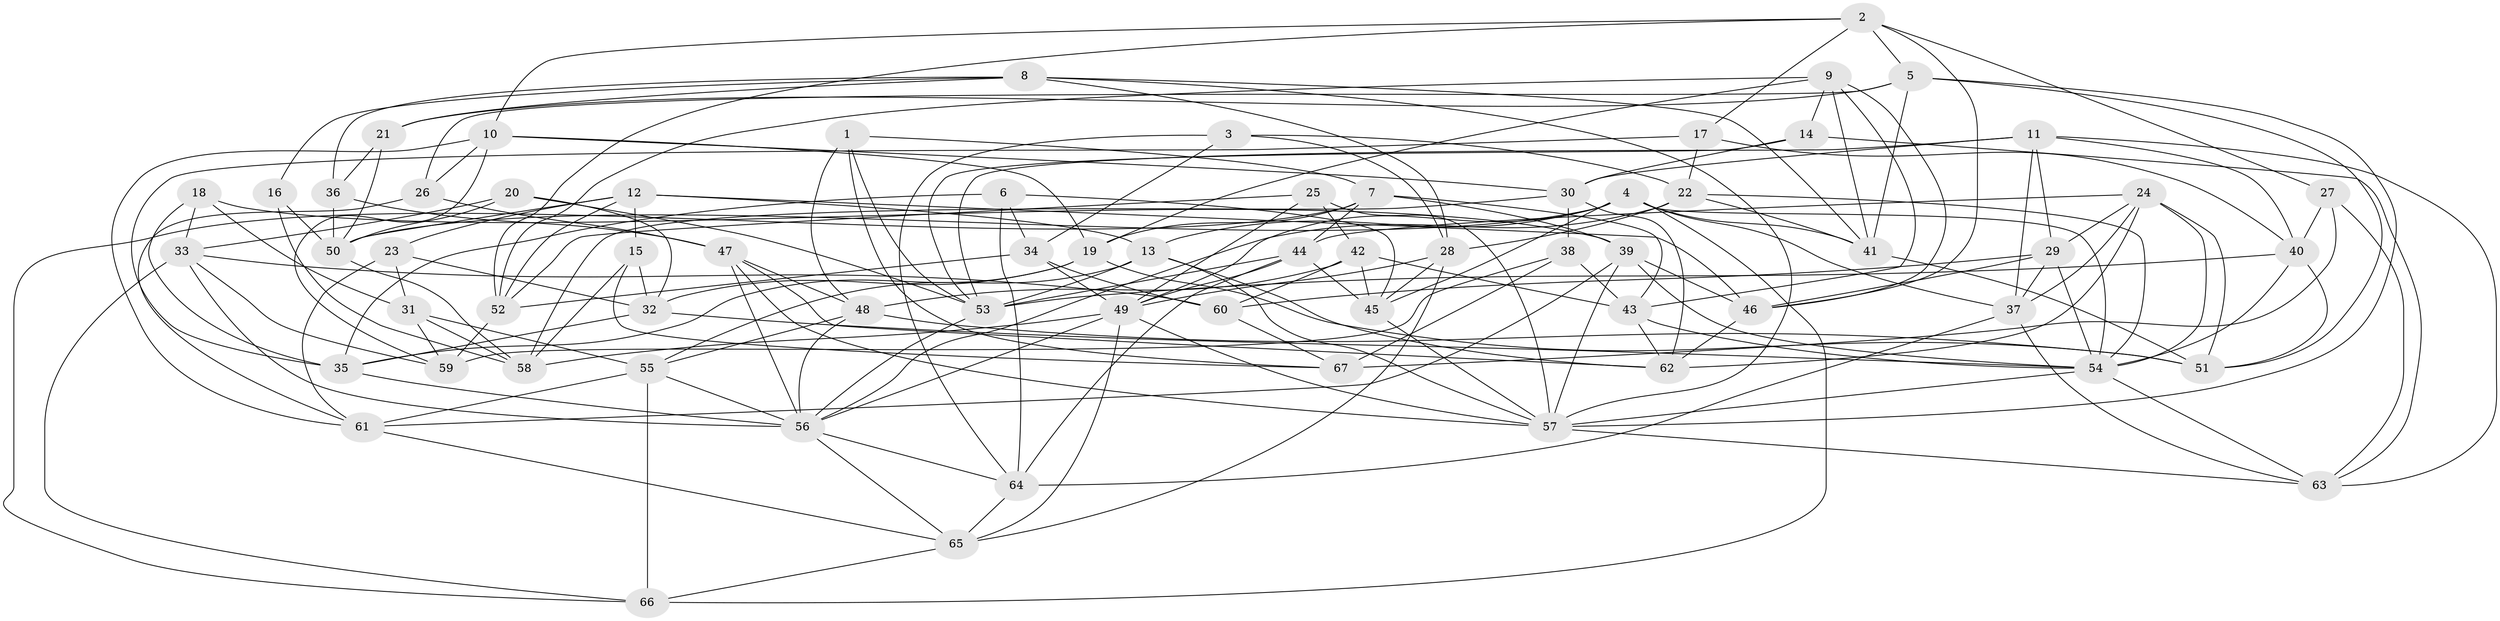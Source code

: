 // original degree distribution, {4: 1.0}
// Generated by graph-tools (version 1.1) at 2025/27/03/09/25 03:27:00]
// undirected, 67 vertices, 191 edges
graph export_dot {
graph [start="1"]
  node [color=gray90,style=filled];
  1;
  2;
  3;
  4;
  5;
  6;
  7;
  8;
  9;
  10;
  11;
  12;
  13;
  14;
  15;
  16;
  17;
  18;
  19;
  20;
  21;
  22;
  23;
  24;
  25;
  26;
  27;
  28;
  29;
  30;
  31;
  32;
  33;
  34;
  35;
  36;
  37;
  38;
  39;
  40;
  41;
  42;
  43;
  44;
  45;
  46;
  47;
  48;
  49;
  50;
  51;
  52;
  53;
  54;
  55;
  56;
  57;
  58;
  59;
  60;
  61;
  62;
  63;
  64;
  65;
  66;
  67;
  1 -- 7 [weight=1.0];
  1 -- 48 [weight=1.0];
  1 -- 53 [weight=1.0];
  1 -- 67 [weight=1.0];
  2 -- 5 [weight=1.0];
  2 -- 10 [weight=1.0];
  2 -- 17 [weight=1.0];
  2 -- 27 [weight=1.0];
  2 -- 46 [weight=1.0];
  2 -- 52 [weight=1.0];
  3 -- 22 [weight=1.0];
  3 -- 28 [weight=1.0];
  3 -- 34 [weight=1.0];
  3 -- 64 [weight=1.0];
  4 -- 13 [weight=1.0];
  4 -- 37 [weight=1.0];
  4 -- 41 [weight=1.0];
  4 -- 45 [weight=1.0];
  4 -- 49 [weight=1.0];
  4 -- 50 [weight=1.0];
  4 -- 54 [weight=1.0];
  4 -- 66 [weight=1.0];
  5 -- 21 [weight=1.0];
  5 -- 26 [weight=1.0];
  5 -- 41 [weight=1.0];
  5 -- 51 [weight=1.0];
  5 -- 57 [weight=1.0];
  6 -- 34 [weight=1.0];
  6 -- 35 [weight=1.0];
  6 -- 45 [weight=1.0];
  6 -- 64 [weight=1.0];
  7 -- 19 [weight=1.0];
  7 -- 39 [weight=1.0];
  7 -- 43 [weight=1.0];
  7 -- 44 [weight=1.0];
  7 -- 66 [weight=1.0];
  8 -- 16 [weight=1.0];
  8 -- 21 [weight=1.0];
  8 -- 28 [weight=1.0];
  8 -- 36 [weight=1.0];
  8 -- 41 [weight=1.0];
  8 -- 57 [weight=1.0];
  9 -- 14 [weight=1.0];
  9 -- 19 [weight=1.0];
  9 -- 41 [weight=1.0];
  9 -- 43 [weight=1.0];
  9 -- 46 [weight=1.0];
  9 -- 52 [weight=1.0];
  10 -- 19 [weight=1.0];
  10 -- 26 [weight=1.0];
  10 -- 30 [weight=1.0];
  10 -- 59 [weight=1.0];
  10 -- 61 [weight=1.0];
  11 -- 29 [weight=1.0];
  11 -- 30 [weight=1.0];
  11 -- 37 [weight=1.0];
  11 -- 40 [weight=1.0];
  11 -- 53 [weight=1.0];
  11 -- 63 [weight=1.0];
  12 -- 13 [weight=1.0];
  12 -- 15 [weight=1.0];
  12 -- 23 [weight=1.0];
  12 -- 46 [weight=1.0];
  12 -- 50 [weight=1.0];
  12 -- 52 [weight=1.0];
  13 -- 53 [weight=1.0];
  13 -- 55 [weight=1.0];
  13 -- 57 [weight=1.0];
  13 -- 62 [weight=1.0];
  14 -- 30 [weight=1.0];
  14 -- 53 [weight=1.0];
  14 -- 63 [weight=1.0];
  15 -- 32 [weight=1.0];
  15 -- 58 [weight=1.0];
  15 -- 67 [weight=1.0];
  16 -- 50 [weight=2.0];
  16 -- 58 [weight=1.0];
  17 -- 22 [weight=1.0];
  17 -- 35 [weight=1.0];
  17 -- 40 [weight=1.0];
  18 -- 31 [weight=1.0];
  18 -- 33 [weight=1.0];
  18 -- 35 [weight=1.0];
  18 -- 39 [weight=1.0];
  19 -- 32 [weight=1.0];
  19 -- 35 [weight=1.0];
  19 -- 51 [weight=1.0];
  20 -- 32 [weight=1.0];
  20 -- 33 [weight=1.0];
  20 -- 50 [weight=1.0];
  20 -- 53 [weight=1.0];
  21 -- 36 [weight=1.0];
  21 -- 50 [weight=1.0];
  22 -- 28 [weight=1.0];
  22 -- 41 [weight=1.0];
  22 -- 54 [weight=1.0];
  22 -- 56 [weight=1.0];
  23 -- 31 [weight=1.0];
  23 -- 32 [weight=1.0];
  23 -- 61 [weight=1.0];
  24 -- 29 [weight=1.0];
  24 -- 37 [weight=1.0];
  24 -- 44 [weight=1.0];
  24 -- 51 [weight=1.0];
  24 -- 54 [weight=1.0];
  24 -- 62 [weight=1.0];
  25 -- 42 [weight=1.0];
  25 -- 49 [weight=1.0];
  25 -- 52 [weight=1.0];
  25 -- 57 [weight=1.0];
  26 -- 47 [weight=1.0];
  26 -- 61 [weight=1.0];
  27 -- 40 [weight=1.0];
  27 -- 63 [weight=1.0];
  27 -- 67 [weight=1.0];
  28 -- 45 [weight=1.0];
  28 -- 49 [weight=1.0];
  28 -- 65 [weight=1.0];
  29 -- 37 [weight=1.0];
  29 -- 46 [weight=1.0];
  29 -- 54 [weight=1.0];
  29 -- 60 [weight=1.0];
  30 -- 38 [weight=1.0];
  30 -- 58 [weight=1.0];
  30 -- 62 [weight=1.0];
  31 -- 55 [weight=2.0];
  31 -- 58 [weight=1.0];
  31 -- 59 [weight=1.0];
  32 -- 35 [weight=1.0];
  32 -- 54 [weight=1.0];
  33 -- 56 [weight=1.0];
  33 -- 59 [weight=1.0];
  33 -- 60 [weight=1.0];
  33 -- 66 [weight=1.0];
  34 -- 49 [weight=2.0];
  34 -- 52 [weight=1.0];
  34 -- 60 [weight=1.0];
  35 -- 56 [weight=1.0];
  36 -- 47 [weight=1.0];
  36 -- 50 [weight=3.0];
  37 -- 63 [weight=1.0];
  37 -- 64 [weight=1.0];
  38 -- 43 [weight=1.0];
  38 -- 59 [weight=2.0];
  38 -- 67 [weight=2.0];
  39 -- 46 [weight=1.0];
  39 -- 54 [weight=1.0];
  39 -- 57 [weight=1.0];
  39 -- 61 [weight=1.0];
  40 -- 51 [weight=1.0];
  40 -- 53 [weight=1.0];
  40 -- 54 [weight=1.0];
  41 -- 51 [weight=1.0];
  42 -- 43 [weight=1.0];
  42 -- 45 [weight=1.0];
  42 -- 48 [weight=1.0];
  42 -- 60 [weight=2.0];
  43 -- 54 [weight=1.0];
  43 -- 62 [weight=1.0];
  44 -- 45 [weight=1.0];
  44 -- 49 [weight=1.0];
  44 -- 53 [weight=1.0];
  44 -- 64 [weight=1.0];
  45 -- 57 [weight=1.0];
  46 -- 62 [weight=1.0];
  47 -- 48 [weight=1.0];
  47 -- 56 [weight=1.0];
  47 -- 57 [weight=1.0];
  47 -- 62 [weight=1.0];
  48 -- 51 [weight=1.0];
  48 -- 55 [weight=1.0];
  48 -- 56 [weight=1.0];
  49 -- 56 [weight=1.0];
  49 -- 57 [weight=1.0];
  49 -- 58 [weight=1.0];
  49 -- 65 [weight=1.0];
  50 -- 58 [weight=1.0];
  52 -- 59 [weight=1.0];
  53 -- 56 [weight=1.0];
  54 -- 57 [weight=1.0];
  54 -- 63 [weight=1.0];
  55 -- 56 [weight=1.0];
  55 -- 61 [weight=1.0];
  55 -- 66 [weight=2.0];
  56 -- 64 [weight=1.0];
  56 -- 65 [weight=1.0];
  57 -- 63 [weight=1.0];
  60 -- 67 [weight=1.0];
  61 -- 65 [weight=1.0];
  64 -- 65 [weight=1.0];
  65 -- 66 [weight=1.0];
}
